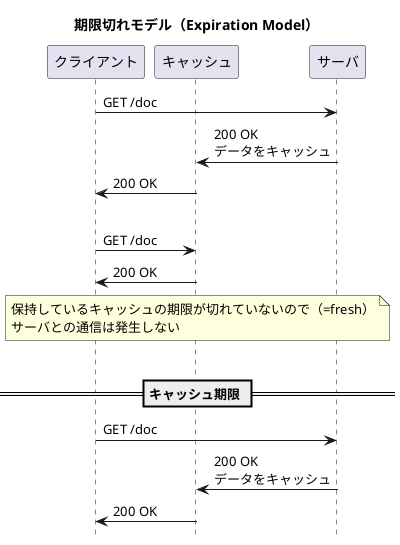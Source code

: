 @startuml

title: 期限切れモデル（Expiration Model）
hide footbox

participant クライアント
participant キャッシュ
participant サーバ

クライアント -> サーバ: GET /doc
サーバ -> キャッシュ: 200 OK \nデータをキャッシュ
キャッシュ -> クライアント: 200 OK

|||

クライアント -> キャッシュ: GET /doc
キャッシュ -> クライアント: 200 OK

note over キャッシュ: 保持しているキャッシュの期限が切れていないので（=fresh）\nサーバとの通信は発生しない

|||

== キャッシュ期限 ==

クライアント -> サーバ: GET /doc
サーバ -> キャッシュ: 200 OK \nデータをキャッシュ
キャッシュ -> クライアント: 200 OK

@enduml